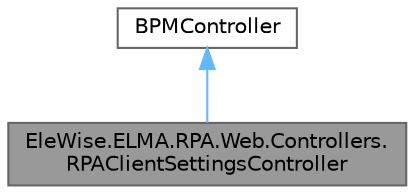 digraph "EleWise.ELMA.RPA.Web.Controllers.RPAClientSettingsController"
{
 // LATEX_PDF_SIZE
  bgcolor="transparent";
  edge [fontname=Helvetica,fontsize=10,labelfontname=Helvetica,labelfontsize=10];
  node [fontname=Helvetica,fontsize=10,shape=box,height=0.2,width=0.4];
  Node1 [id="Node000001",label="EleWise.ELMA.RPA.Web.Controllers.\lRPAClientSettingsController",height=0.2,width=0.4,color="gray40", fillcolor="grey60", style="filled", fontcolor="black",tooltip="Контроллер настроек модуля интеграции с системой RPA."];
  Node2 -> Node1 [id="edge1_Node000001_Node000002",dir="back",color="steelblue1",style="solid",tooltip=" "];
  Node2 [id="Node000002",label="BPMController",height=0.2,width=0.4,color="gray40", fillcolor="white", style="filled",tooltip=" "];
}

